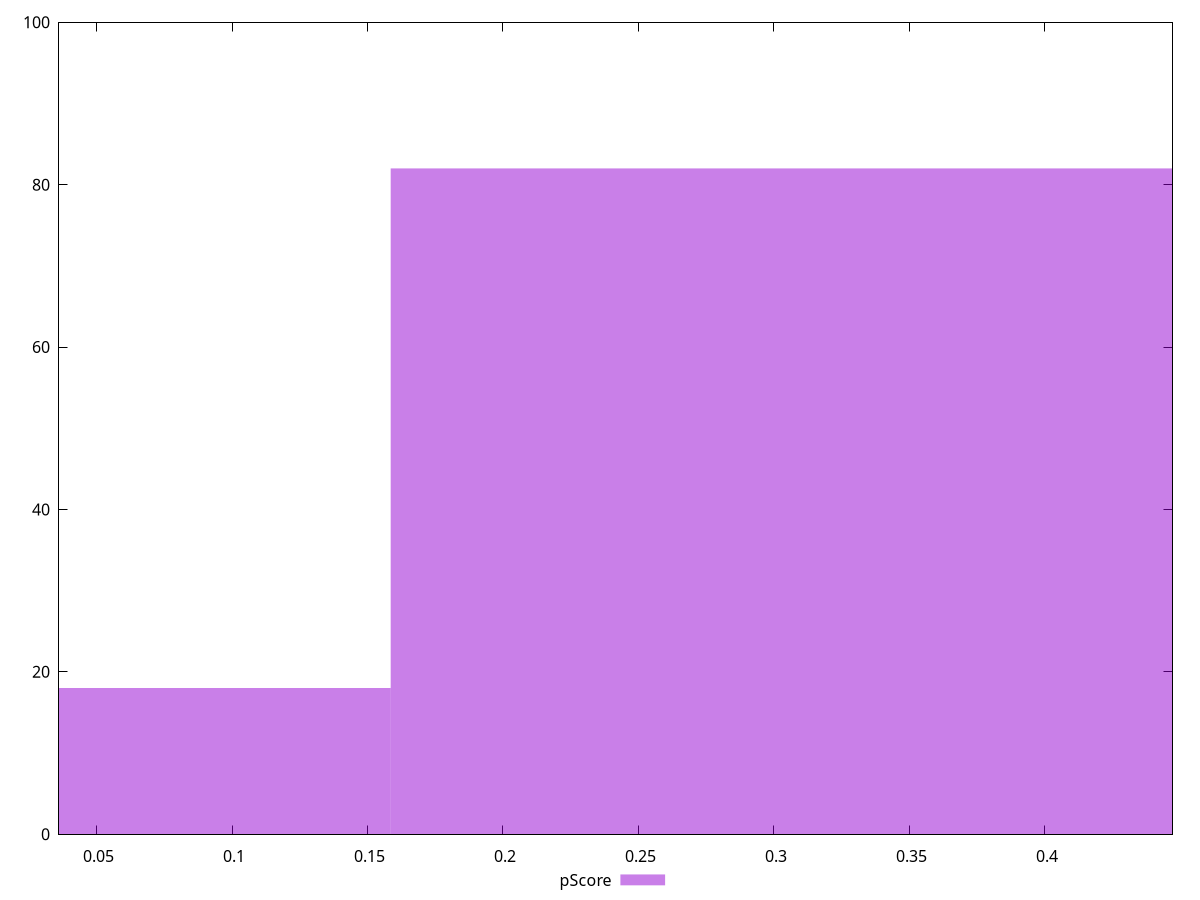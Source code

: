 reset

$pScore <<EOF
0.3170998506147693 82
0 18
EOF

set key outside below
set boxwidth 0.3170998506147693
set xrange [0.03613268656829538:0.4470993141890646]
set yrange [0:100]
set trange [0:100]
set style fill transparent solid 0.5 noborder
set terminal svg size 640, 490 enhanced background rgb 'white'
set output "report/report_00029_2021-02-24T13-36-40.390Z/first-cpu-idle/samples/astro/pScore/histogram.svg"

plot $pScore title "pScore" with boxes

reset
